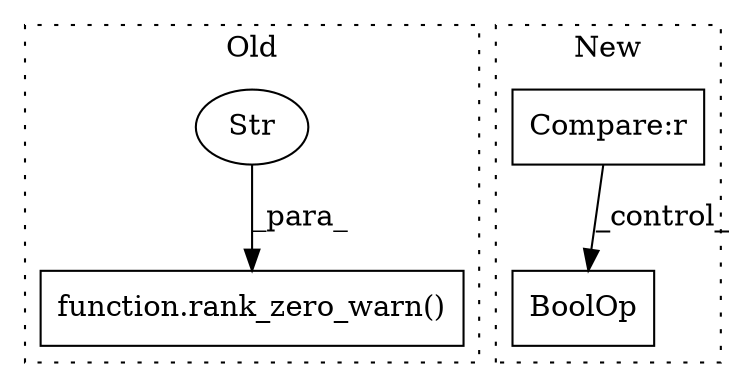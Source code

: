 digraph G {
subgraph cluster0 {
1 [label="function.rank_zero_warn()" a="75" s="3456,3638" l="28,10" shape="box"];
3 [label="Str" a="66" s="3484" l="154" shape="ellipse"];
label = "Old";
style="dotted";
}
subgraph cluster1 {
2 [label="BoolOp" a="72" s="3979" l="48" shape="box"];
4 [label="Compare:r" a="40" s="3510" l="32" shape="box"];
label = "New";
style="dotted";
}
3 -> 1 [label="_para_"];
4 -> 2 [label="_control_"];
}